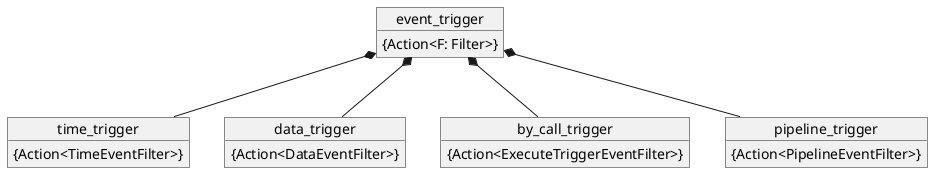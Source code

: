 @startuml
object event_trigger {
  {Action<F: Filter>}
}

object time_trigger {
  {Action<TimeEventFilter>}
}
object data_trigger {
  {Action<DataEventFilter>}
}
object by_call_trigger {
  {Action<ExecuteTriggerEventFilter>}
}
object pipeline_trigger {
  {Action<PipelineEventFilter>}
}

event_trigger *-- time_trigger
event_trigger *-- by_call_trigger
event_trigger *-- data_trigger
event_trigger *-- pipeline_trigger

@enduml
